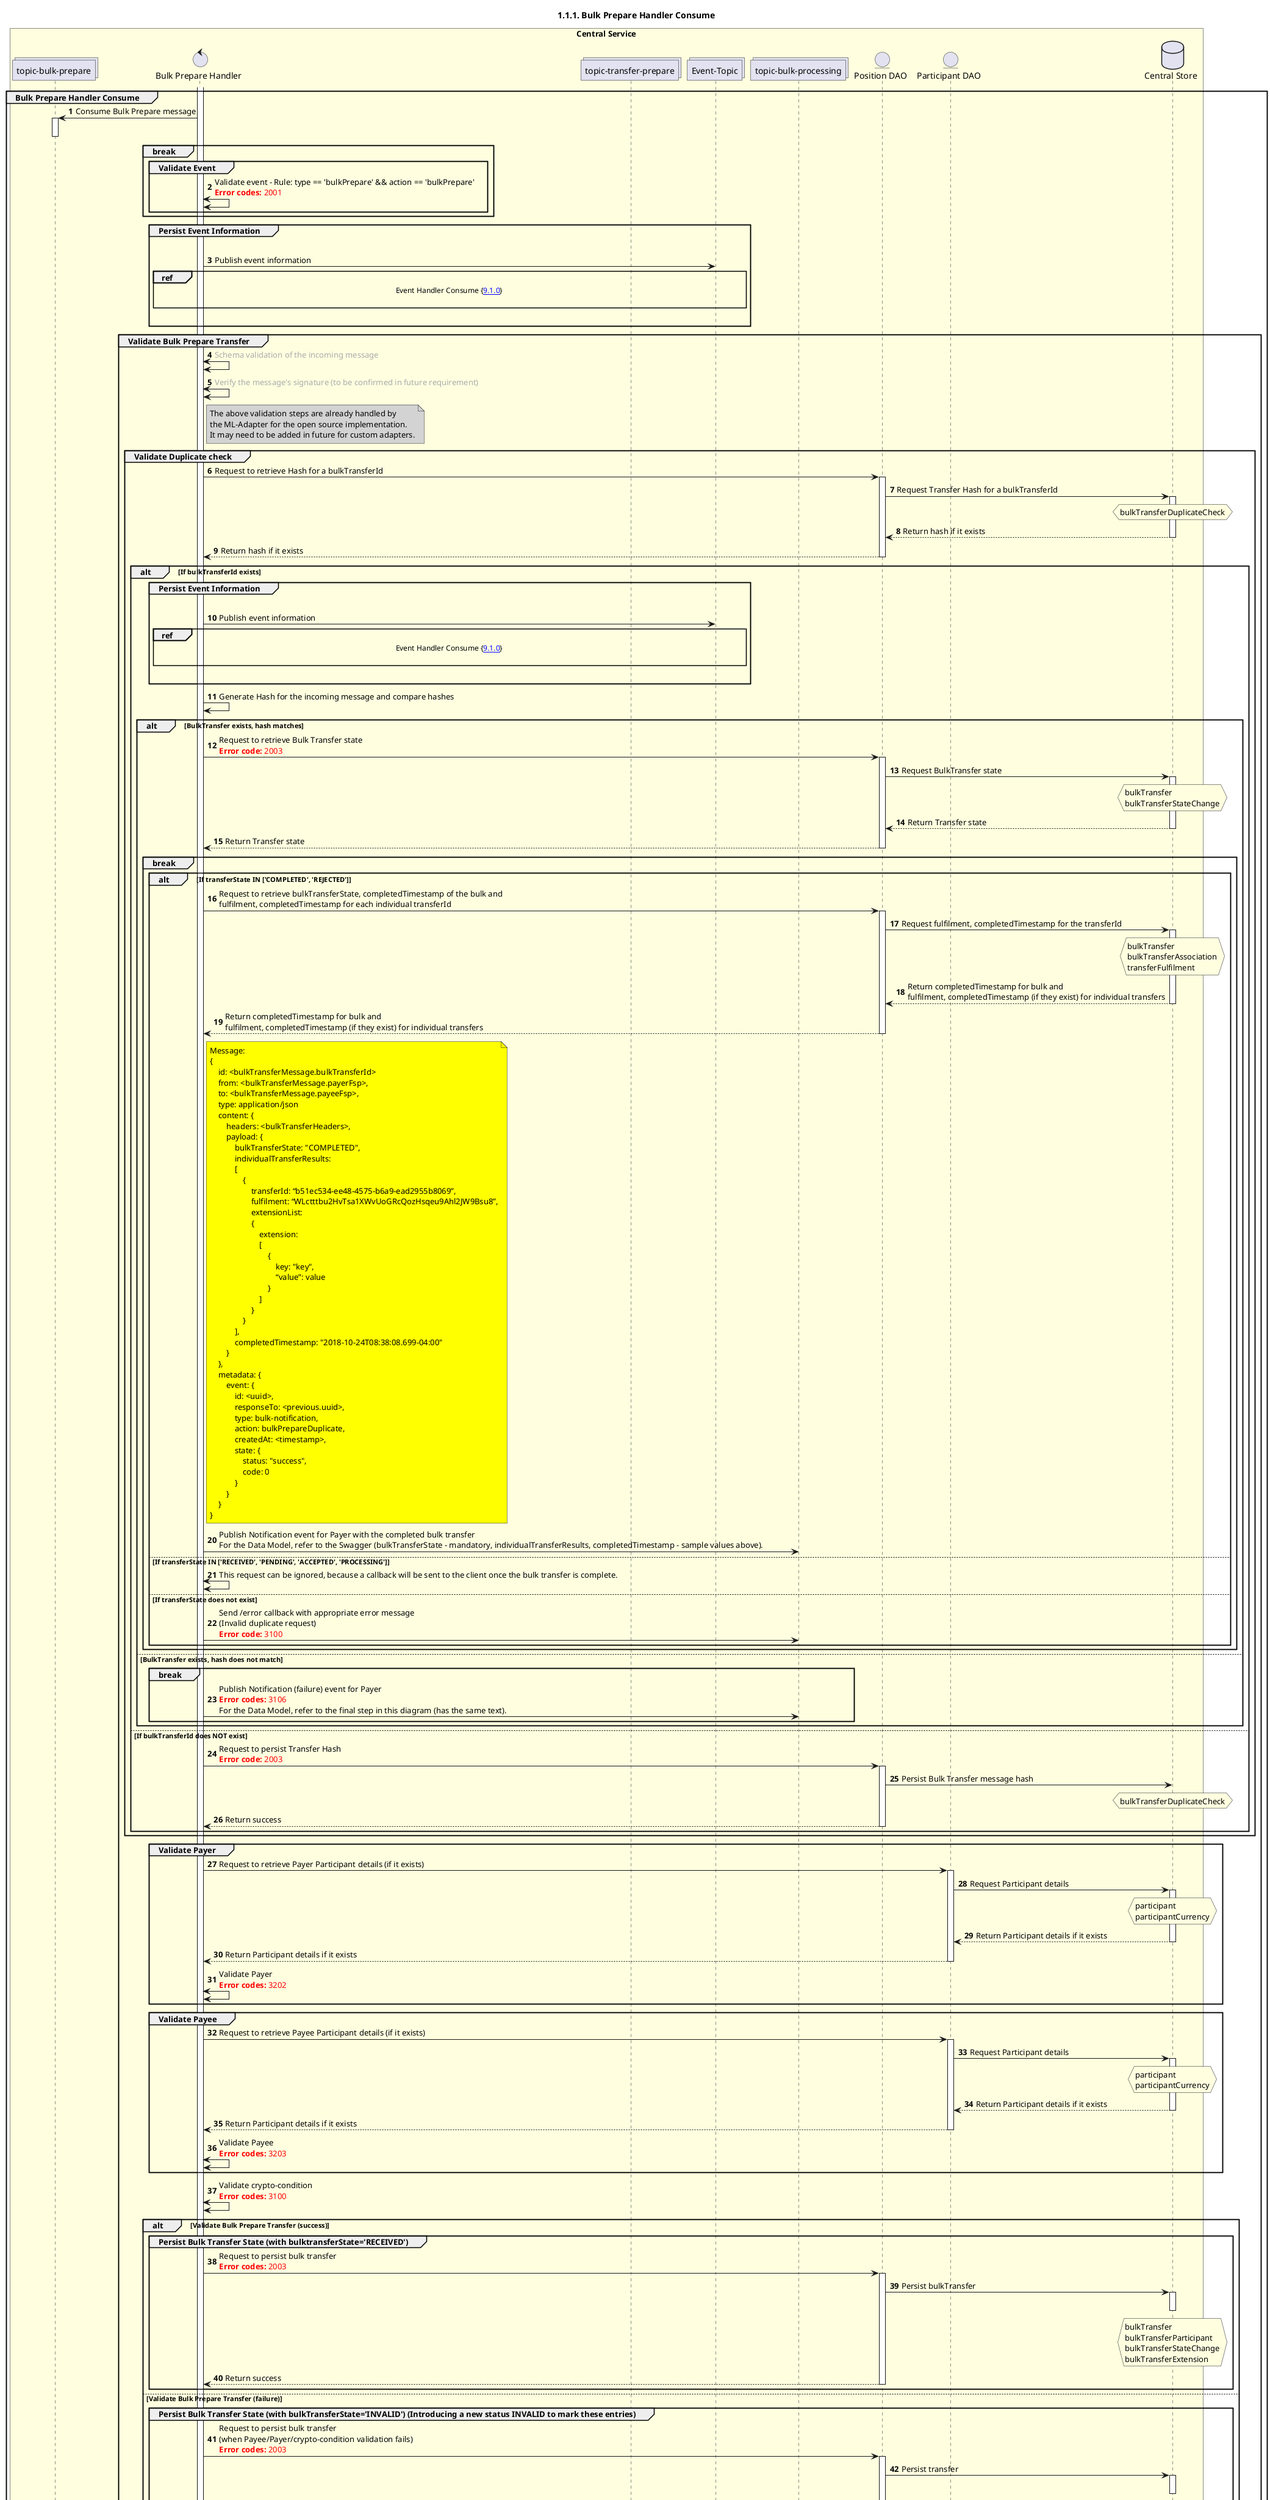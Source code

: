 /'*****
 License
 --------------
 Copyright © 2017 Bill & Melinda Gates Foundation
 The Mojaloop files are made available by the Bill & Melinda Gates Foundation under the Apache License, Version 2.0 (the "License") and you may not use these files except in compliance with the License. You may obtain a copy of the License at
 http://www.apache.org/licenses/LICENSE-2.0
 Unless required by applicable law or agreed to in writing, the Mojaloop files are distributed on an "AS IS" BASIS, WITHOUT WARRANTIES OR CONDITIONS OF ANY KIND, either express or implied. See the License for the specific language governing permissions and limitations under the License.
 Contributors
 --------------
 This is the official list of the Mojaloop project contributors for this file.
 Names of the original copyright holders (individuals or organizations)
 should be listed with a '*' in the first column. People who have
 contributed from an organization can be listed under the organization
 that actually holds the copyright for their contributions (see the
 Gates Foundation organization for an example). Those individuals should have
 their names indented and be marked with a '-'. Email address can be added
 optionally within square brackets <email>.
 * Gates Foundation
 - Name Surname <name.surname@gatesfoundation.com>

 * Samuel Kummary <sam@modusbox.com>
 --------------
 ******'/

@startuml
' declare title
title 1.1.1. Bulk Prepare Handler Consume

autonumber

' Actor Keys:
'   boundary - APIs/Interfaces, etc
'   collections - Kafka Topics
'   control - Kafka Consumers
'   entity - Database Access Objects
'   database - Database Persistance Store

' declare actors
collections "topic-bulk-prepare" as TOPIC_BULK_PREPARE
control "Bulk Prepare Handler" as BULK_PREP_HANDLER
collections "topic-transfer-prepare" as TOPIC_TRANSFER_PREPARE
collections "Event-Topic" as TOPIC_EVENTS
collections "topic-bulk-processing" as TOPIC_BULK_PROCESSING
entity "Position DAO" as POS_DAO
entity "Participant DAO" as PARTICIPANT_DAO
database "Central Store" as DB

box "Central Service" #LightYellow
    participant TOPIC_BULK_PREPARE
    participant BULK_PREP_HANDLER
    participant TOPIC_TRANSFER_PREPARE
    participant TOPIC_EVENTS
    participant TOPIC_BULK_PROCESSING
    participant POS_DAO
    participant PARTICIPANT_DAO
    participant DB
end box

' start flow
activate BULK_PREP_HANDLER
group Bulk Prepare Handler Consume
    TOPIC_BULK_PREPARE <- BULK_PREP_HANDLER: Consume Bulk Prepare message
    activate TOPIC_BULK_PREPARE
    deactivate TOPIC_BULK_PREPARE

    break
        group Validate Event
            BULK_PREP_HANDLER <-> BULK_PREP_HANDLER: Validate event - Rule: type == 'bulkPrepare' && action == 'bulkPrepare'\n<color #FF0000><b>Error codes:</b> 2001</color>
        end
    end

    group Persist Event Information
        |||
        BULK_PREP_HANDLER -> TOPIC_EVENTS: Publish event information
        ref over BULK_PREP_HANDLER, TOPIC_EVENTS :  Event Handler Consume {[[https://github.com/mojaloop/docs/blob/master/CentralServices/seq_diagrams/seq-event-9.1.0.svg 9.1.0]]} \n
        |||
    end

    group Validate Bulk Prepare Transfer 
        BULK_PREP_HANDLER <-> BULK_PREP_HANDLER: <color #AAA>Schema validation of the incoming message</color>
        BULK_PREP_HANDLER <-> BULK_PREP_HANDLER: <color #AAA>Verify the message's signature (to be confirmed in future requirement)</color>
        note right of BULK_PREP_HANDLER #lightgrey
            The above validation steps are already handled by
            the ML-Adapter for the open source implementation.
            It may need to be added in future for custom adapters.
        end note
        group Validate Duplicate check
            BULK_PREP_HANDLER -> POS_DAO: Request to retrieve Hash for a bulkTransferId
            activate POS_DAO
            POS_DAO -> DB: Request Transfer Hash for a bulkTransferId
            activate DB
            hnote over DB #lightyellow
                bulkTransferDuplicateCheck
            end note
            POS_DAO <-- DB: Return hash if it exists
            deactivate DB
            BULK_PREP_HANDLER <-- POS_DAO: Return hash if it exists
            deactivate POS_DAO

            alt If bulkTransferId exists
                group Persist Event Information
                    |||
                    BULK_PREP_HANDLER -> TOPIC_EVENTS: Publish event information
                    ref over BULK_PREP_HANDLER, TOPIC_EVENTS :  Event Handler Consume {[[https://github.com/mojaloop/docs/blob/master/CentralServices/seq_diagrams/seq-event-9.1.0.svg 9.1.0]]} \n
                    |||
                end
                BULK_PREP_HANDLER -> BULK_PREP_HANDLER: Generate Hash for the incoming message and compare hashes

                alt BulkTransfer exists, hash matches    
                    BULK_PREP_HANDLER -> POS_DAO: Request to retrieve Bulk Transfer state \n<color #FF0000><b>Error code:</b> 2003</color>
                    activate POS_DAO
                    POS_DAO -> DB: Request BulkTransfer state
                    hnote over DB #lightyellow
                        bulkTransfer
                        bulkTransferStateChange
                    end note
                    activate DB
                    POS_DAO <-- DB: Return Transfer state
                    deactivate DB
                    POS_DAO --> BULK_PREP_HANDLER: Return Transfer state
                    deactivate POS_DAO
                    break
                        alt If transferState IN ['COMPLETED', 'REJECTED']
                            BULK_PREP_HANDLER -> POS_DAO: Request to retrieve bulkTransferState, completedTimestamp of the bulk and\nfulfilment, completedTimestamp for each individual transferId
                            activate POS_DAO
                            POS_DAO -> DB: Request fulfilment, completedTimestamp for the transferId
                            activate DB
                            hnote over DB #lightyellow
                                bulkTransfer
                                bulkTransferAssociation
                                transferFulfilment
                            end note
                            POS_DAO <-- DB: Return completedTimestamp for bulk and\nfulfilment, completedTimestamp (if they exist) for individual transfers
                            deactivate DB
                            BULK_PREP_HANDLER <-- POS_DAO: Return completedTimestamp for bulk and\nfulfilment, completedTimestamp (if they exist) for individual transfers
                            deactivate POS_DAO
                            note right of BULK_PREP_HANDLER #yellow
                            Message:
                            {
                                id: <bulkTransferMessage.bulkTransferId>
                                from: <bulkTransferMessage.payerFsp>,
                                to: <bulkTransferMessage.payeeFsp>,
                                type: application/json
                                content: {
                                    headers: <bulkTransferHeaders>,
                                    payload: {
                                        bulkTransferState: "COMPLETED",
                                        individualTransferResults: 
                                        [ 
                                            {
                                                transferId: “b51ec534-ee48-4575-b6a9-ead2955b8069”, 
                                                fulfilment: “WLctttbu2HvTsa1XWvUoGRcQozHsqeu9Ahl2JW9Bsu8”,
                                                extensionList:
                                                {
                                                    extension:
                                                    [ 
                                                        { 
                                                            key: "key", 
                                                            “value”: value
                                                        }
                                                    ]
                                                }
                                            }
                                        ],
                                        completedTimestamp: "2018-10-24T08:38:08.699-04:00"
                                    }
                                },
                                metadata: {
                                    event: {
                                        id: <uuid>,
                                        responseTo: <previous.uuid>,
                                        type: bulk-notification,
                                        action: bulkPrepareDuplicate,
                                        createdAt: <timestamp>,
                                        state: {
                                            status: "success",
                                            code: 0
                                        }
                                    }
                                }
                            }
                        end note
                            BULK_PREP_HANDLER -> TOPIC_BULK_PROCESSING: Publish Notification event for Payer with the completed bulk transfer \nFor the Data Model, refer to the Swagger (bulkTransferState - mandatory, individualTransferResults, completedTimestamp - sample values above).
                        else If transferState IN ['RECEIVED', 'PENDING', 'ACCEPTED', 'PROCESSING']
                            BULK_PREP_HANDLER <-> BULK_PREP_HANDLER: This request can be ignored, because a callback will be sent to the client once the bulk transfer is complete.
                        else If transferState does not exist
                            BULK_PREP_HANDLER -> TOPIC_BULK_PROCESSING: Send /error callback with appropriate error message\n(Invalid duplicate request)\n<color #FF0000><b>Error code:</b> 3100</color>
                        end
                    end
                else BulkTransfer exists, hash does not match
                    break
                        BULK_PREP_HANDLER -> TOPIC_BULK_PROCESSING: Publish Notification (failure) event for Payer\n<color #FF0000><b>Error codes:</b> 3106</color> \nFor the Data Model, refer to the final step in this diagram (has the same text).
                    end
                end

            else If bulkTransferId does NOT exist
                BULK_PREP_HANDLER -> POS_DAO: Request to persist Transfer Hash \n<color #FF0000><b>Error code:</b> 2003</color>
                activate POS_DAO
                POS_DAO -> DB: Persist Bulk Transfer message hash
                hnote over DB #lightyellow
                    bulkTransferDuplicateCheck
                end note
                POS_DAO --> BULK_PREP_HANDLER: Return success
                deactivate POS_DAO
            end
            deactivate POS_DAO
            
        end

        group Validate Payer
            BULK_PREP_HANDLER -> PARTICIPANT_DAO: Request to retrieve Payer Participant details (if it exists)
            activate PARTICIPANT_DAO
            PARTICIPANT_DAO -> DB: Request Participant details
            hnote over DB #lightyellow
                participant
                participantCurrency
            end note
            activate DB
            PARTICIPANT_DAO <-- DB: Return Participant details if it exists
            deactivate DB
            PARTICIPANT_DAO --> BULK_PREP_HANDLER: Return Participant details if it exists
            deactivate PARTICIPANT_DAO
            BULK_PREP_HANDLER <-> BULK_PREP_HANDLER: Validate Payer\n<color #FF0000><b>Error codes:</b> 3202</color>
        end
        group Validate Payee
            BULK_PREP_HANDLER -> PARTICIPANT_DAO: Request to retrieve Payee Participant details (if it exists)
            activate PARTICIPANT_DAO
            PARTICIPANT_DAO -> DB: Request Participant details
            hnote over DB #lightyellow
                participant
                participantCurrency
            end note
            activate DB
            PARTICIPANT_DAO <-- DB: Return Participant details if it exists
            deactivate DB
            PARTICIPANT_DAO --> BULK_PREP_HANDLER: Return Participant details if it exists
            deactivate PARTICIPANT_DAO
            BULK_PREP_HANDLER <-> BULK_PREP_HANDLER: Validate Payee\n<color #FF0000><b>Error codes:</b> 3203</color>
        end
        BULK_PREP_HANDLER <-> BULK_PREP_HANDLER: Validate crypto-condition\n<color #FF0000><b>Error codes:</b> 3100</color>
        
        alt Validate Bulk Prepare Transfer (success)
            group Persist Bulk Transfer State (with bulktransferState='RECEIVED')
                BULK_PREP_HANDLER -> POS_DAO: Request to persist bulk transfer\n<color #FF0000><b>Error codes:</b> 2003</color>
                activate POS_DAO
                POS_DAO -> DB: Persist bulkTransfer
                hnote over DB #lightyellow
                    bulkTransfer
                    bulkTransferParticipant
                    bulkTransferStateChange
                    bulkTransferExtension
                end note
                activate DB
                deactivate DB
                POS_DAO --> BULK_PREP_HANDLER: Return success
                deactivate POS_DAO
            end
        else Validate Bulk Prepare Transfer (failure)
            group Persist Bulk Transfer State (with bulkTransferState='INVALID') (Introducing a new status INVALID to mark these entries)
                BULK_PREP_HANDLER -> POS_DAO: Request to persist bulk transfer\n(when Payee/Payer/crypto-condition validation fails)\n<color #FF0000><b>Error codes:</b> 2003</color>
                activate POS_DAO
                POS_DAO -> DB: Persist transfer
                hnote over DB #lightyellow
                    bulkTransfer
                    bulkTransferParticipant
                    bulkTransferStateChange
                    bulkTransferExtension
                    bulkTransferError
                end note
                activate DB
                deactivate DB
                POS_DAO --> BULK_PREP_HANDLER: Return success
                deactivate POS_DAO
            end
        end

    end
    alt Validate Bulk Prepare Transfer (success)
        BULK_PREP_HANDLER -> BULK_PREP_HANDLER: Break down the bulk into indidivual transfers\n<color #FF0000><b>Error codes:</b> 2003</color>
        loop for every individual transfer in the bulk
            note right of BULK_PREP_HANDLER #yellow
                Message:
                {
                    id: <transferMessage.transferId>
                    from: <transferMessage.payerFsp>,
                    to: <transferMessage.payeeFsp>,
                    type: application/json
                    content: {
                        headers: <transferHeaders>,
                        payload: <transferMessage>
                    },
                    metadata: {
                        event: {
                            id: <uuid>,
                            responseTo: <previous.uuid>,
                            type: position,
                            action: prepare,
                            createdAt: <timestamp>,
                            state: {
                                status: "success",
                                code: 0
                            }
                        }
                    }
                }
            end note
            BULK_PREP_HANDLER -> TOPIC_TRANSFER_PREPARE: Route & Publish Prepare event to the Payer for the Individual Transfer\n<color #FF0000><b>Error codes:</b> 2003</color>
            activate TOPIC_TRANSFER_PREPARE
            deactivate TOPIC_TRANSFER_PREPARE
        end
    else Validate Bulk Prepare Transfer (failure)
        note right of BULK_PREP_HANDLER #yellow
            Message:
            {
                id: <bulkTransferMessage.bulkTransferId>
                from: <ledgerName>,
                to: <bulkTransferMessage.payerFsp>,
                type: application/json
                content: {
                    headers: <bulkTransferHeaders>,
                    payload: {
                        "errorInformation": {
                            "errorCode": <possible codes: [2003, 3100, 3105, 3106, 3202, 3203, 3300, 3301]>
                            "errorDescription": "<refer to section 35.1.3 for description>",
                            "extensionList": <transferMessage.extensionList>
                    }
                },
                metadata: {
                    event: {
                        id: <uuid>,
                        responseTo: <previous.uuid>,
                        type: bulkPrepareNotification,
                        action: bulkPrepare,
                        createdAt: <timestamp>,
                        state: {
                            status: 'error',
                            code: <errorInformation.errorCode>
                            description: <errorInformation.errorDescription>
                        }
                    }
                }
            }
        end note
        BULK_PREP_HANDLER -> TOPIC_BULK_PROCESSING: Publish Notification (failure) event for Payer\n<color #FF0000><b>Error codes:</b> 2003</color>
        activate TOPIC_BULK_PROCESSING
        deactivate TOPIC_BULK_PROCESSING
    end
end
deactivate BULK_PREP_HANDLER
@enduml

